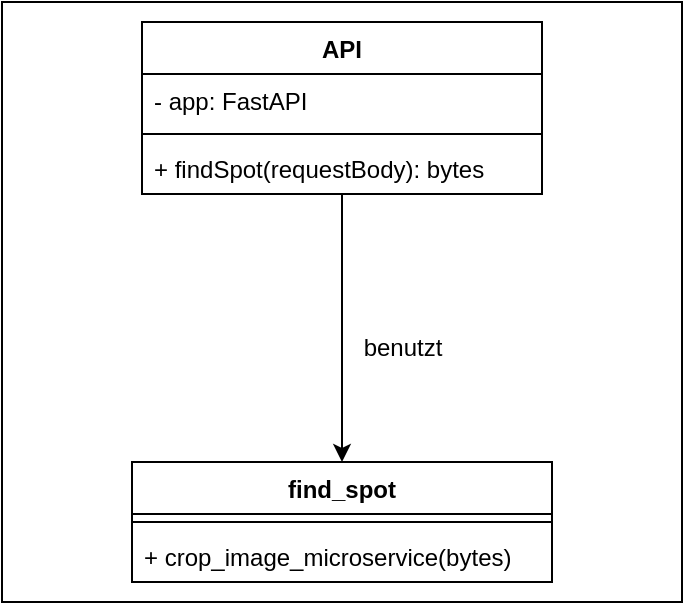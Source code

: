 <mxfile version="26.0.15">
  <diagram name="Page-1" id="vnjo17CskaBjQcBMwcTK">
    <mxGraphModel dx="1434" dy="844" grid="1" gridSize="10" guides="1" tooltips="1" connect="1" arrows="1" fold="1" page="1" pageScale="1" pageWidth="827" pageHeight="1169" math="0" shadow="0">
      <root>
        <mxCell id="0" />
        <mxCell id="1" parent="0" />
        <mxCell id="et0KsuVxBn2Se8-RaGh0-1" value="" style="rounded=0;whiteSpace=wrap;html=1;" vertex="1" parent="1">
          <mxGeometry x="230" y="150" width="340" height="300" as="geometry" />
        </mxCell>
        <mxCell id="nhGbBYtiBnAoMHZUs9Cj-10" style="edgeStyle=orthogonalEdgeStyle;rounded=0;orthogonalLoop=1;jettySize=auto;html=1;entryX=0.5;entryY=0;entryDx=0;entryDy=0;" parent="1" source="nhGbBYtiBnAoMHZUs9Cj-1" target="nhGbBYtiBnAoMHZUs9Cj-6" edge="1">
          <mxGeometry relative="1" as="geometry" />
        </mxCell>
        <mxCell id="nhGbBYtiBnAoMHZUs9Cj-1" value="API" style="swimlane;fontStyle=1;align=center;verticalAlign=top;childLayout=stackLayout;horizontal=1;startSize=26;horizontalStack=0;resizeParent=1;resizeParentMax=0;resizeLast=0;collapsible=1;marginBottom=0;whiteSpace=wrap;html=1;" parent="1" vertex="1">
          <mxGeometry x="300" y="160" width="200" height="86" as="geometry" />
        </mxCell>
        <mxCell id="nhGbBYtiBnAoMHZUs9Cj-2" value="- app: FastAPI" style="text;strokeColor=none;fillColor=none;align=left;verticalAlign=top;spacingLeft=4;spacingRight=4;overflow=hidden;rotatable=0;points=[[0,0.5],[1,0.5]];portConstraint=eastwest;whiteSpace=wrap;html=1;" parent="nhGbBYtiBnAoMHZUs9Cj-1" vertex="1">
          <mxGeometry y="26" width="200" height="26" as="geometry" />
        </mxCell>
        <mxCell id="nhGbBYtiBnAoMHZUs9Cj-3" value="" style="line;strokeWidth=1;fillColor=none;align=left;verticalAlign=middle;spacingTop=-1;spacingLeft=3;spacingRight=3;rotatable=0;labelPosition=right;points=[];portConstraint=eastwest;strokeColor=inherit;" parent="nhGbBYtiBnAoMHZUs9Cj-1" vertex="1">
          <mxGeometry y="52" width="200" height="8" as="geometry" />
        </mxCell>
        <mxCell id="nhGbBYtiBnAoMHZUs9Cj-4" value="+ findSpot(requestBody): bytes" style="text;strokeColor=none;fillColor=none;align=left;verticalAlign=top;spacingLeft=4;spacingRight=4;overflow=hidden;rotatable=0;points=[[0,0.5],[1,0.5]];portConstraint=eastwest;whiteSpace=wrap;html=1;" parent="nhGbBYtiBnAoMHZUs9Cj-1" vertex="1">
          <mxGeometry y="60" width="200" height="26" as="geometry" />
        </mxCell>
        <mxCell id="nhGbBYtiBnAoMHZUs9Cj-6" value="find_spot" style="swimlane;fontStyle=1;align=center;verticalAlign=top;childLayout=stackLayout;horizontal=1;startSize=26;horizontalStack=0;resizeParent=1;resizeParentMax=0;resizeLast=0;collapsible=1;marginBottom=0;whiteSpace=wrap;html=1;" parent="1" vertex="1">
          <mxGeometry x="295" y="380" width="210" height="60" as="geometry" />
        </mxCell>
        <mxCell id="nhGbBYtiBnAoMHZUs9Cj-8" value="" style="line;strokeWidth=1;fillColor=none;align=left;verticalAlign=middle;spacingTop=-1;spacingLeft=3;spacingRight=3;rotatable=0;labelPosition=right;points=[];portConstraint=eastwest;strokeColor=inherit;" parent="nhGbBYtiBnAoMHZUs9Cj-6" vertex="1">
          <mxGeometry y="26" width="210" height="8" as="geometry" />
        </mxCell>
        <mxCell id="nhGbBYtiBnAoMHZUs9Cj-9" value="+ crop_image_microservice(bytes)" style="text;strokeColor=none;fillColor=none;align=left;verticalAlign=top;spacingLeft=4;spacingRight=4;overflow=hidden;rotatable=0;points=[[0,0.5],[1,0.5]];portConstraint=eastwest;whiteSpace=wrap;html=1;" parent="nhGbBYtiBnAoMHZUs9Cj-6" vertex="1">
          <mxGeometry y="34" width="210" height="26" as="geometry" />
        </mxCell>
        <mxCell id="nhGbBYtiBnAoMHZUs9Cj-11" value="benutzt" style="text;html=1;align=center;verticalAlign=middle;resizable=0;points=[];autosize=1;strokeColor=none;fillColor=none;" parent="1" vertex="1">
          <mxGeometry x="400" y="308" width="60" height="30" as="geometry" />
        </mxCell>
      </root>
    </mxGraphModel>
  </diagram>
</mxfile>
